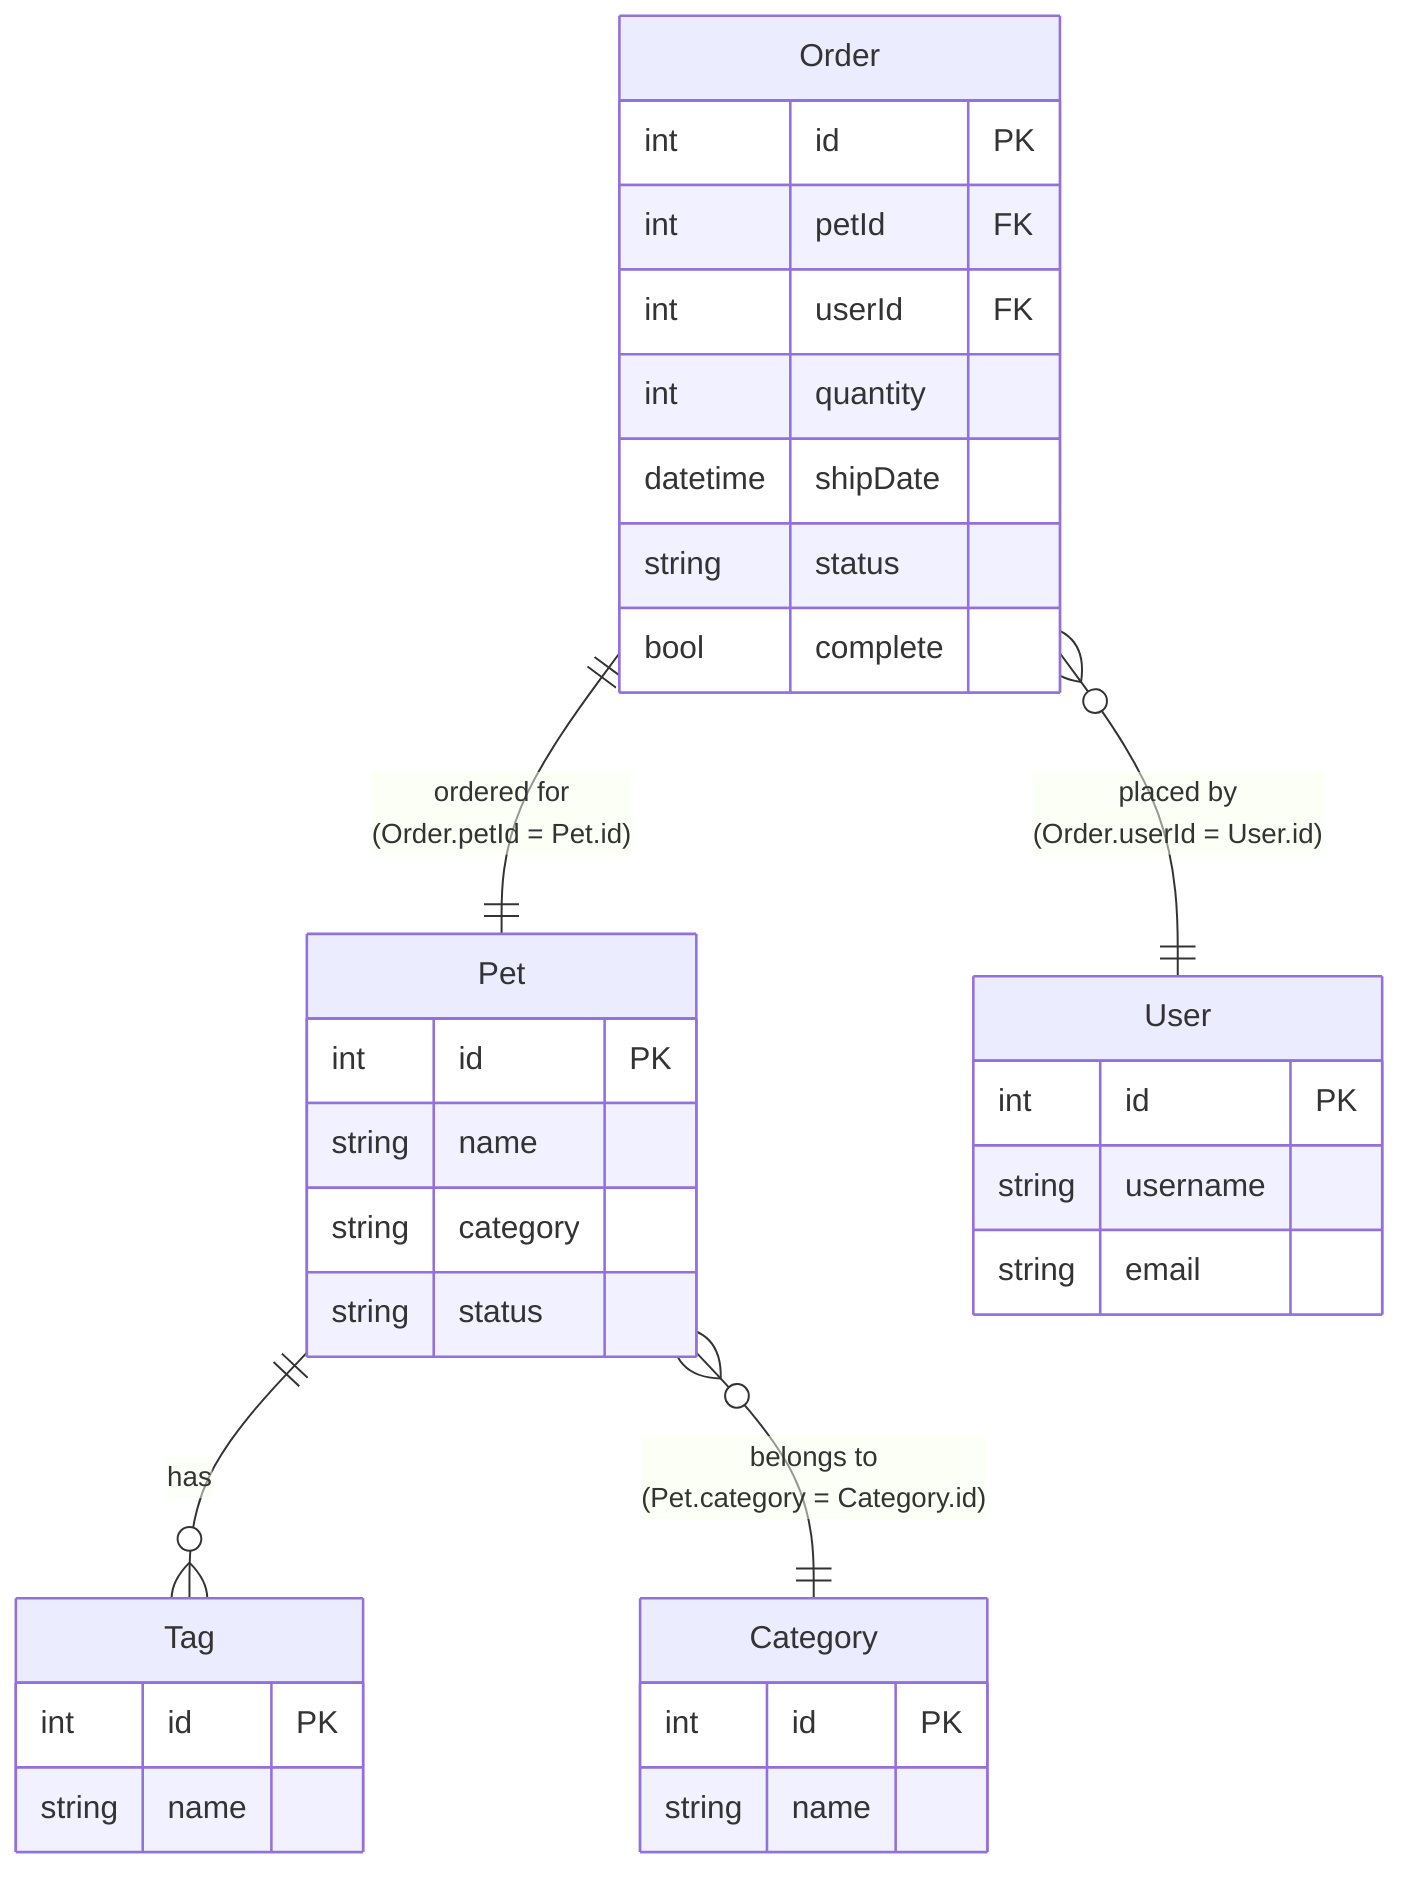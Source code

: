 erDiagram
    Pet {
        int id PK
        string name
        string category
        string status
    }

    User {
        int id PK
        string username
        string email
    }

    Order {
        int id PK
        int petId FK
        int userId FK
        int quantity
        datetime shipDate
        string status
        bool complete
    }

    Tag {
        int id PK
        string name
    }

    Category {
        int id PK
        string name
    }

    Pet ||--o{ Tag : "has"
    Pet }o--|| Category : "belongs to<br />(Pet.category = Category.id)"
    Order ||--|| Pet : "ordered for<br />(Order.petId = Pet.id)"
    Order }o--|| User : "placed by<br />(Order.userId = User.id)"
